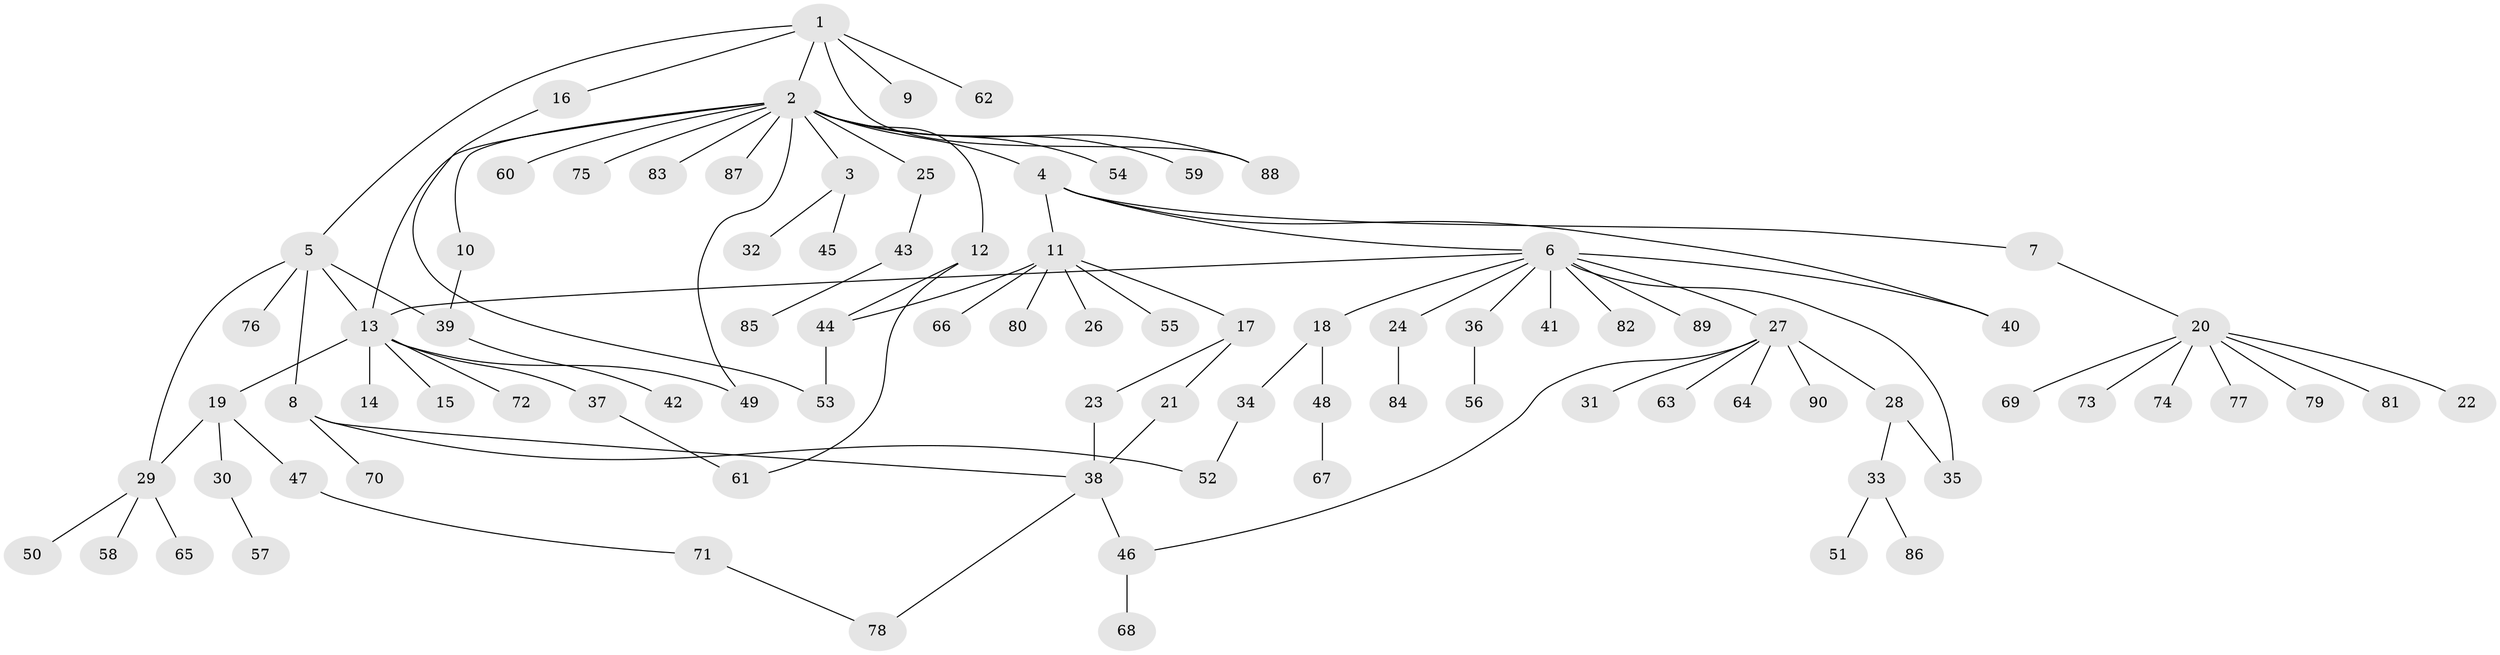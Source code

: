 // original degree distribution, {7: 0.015873015873015872, 17: 0.007936507936507936, 5: 0.015873015873015872, 6: 0.023809523809523808, 12: 0.007936507936507936, 3: 0.07936507936507936, 1: 0.5714285714285714, 2: 0.19047619047619047, 8: 0.015873015873015872, 4: 0.05555555555555555, 10: 0.007936507936507936, 9: 0.007936507936507936}
// Generated by graph-tools (version 1.1) at 2025/50/03/04/25 22:50:20]
// undirected, 90 vertices, 105 edges
graph export_dot {
  node [color=gray90,style=filled];
  1;
  2;
  3;
  4;
  5;
  6;
  7;
  8;
  9;
  10;
  11;
  12;
  13;
  14;
  15;
  16;
  17;
  18;
  19;
  20;
  21;
  22;
  23;
  24;
  25;
  26;
  27;
  28;
  29;
  30;
  31;
  32;
  33;
  34;
  35;
  36;
  37;
  38;
  39;
  40;
  41;
  42;
  43;
  44;
  45;
  46;
  47;
  48;
  49;
  50;
  51;
  52;
  53;
  54;
  55;
  56;
  57;
  58;
  59;
  60;
  61;
  62;
  63;
  64;
  65;
  66;
  67;
  68;
  69;
  70;
  71;
  72;
  73;
  74;
  75;
  76;
  77;
  78;
  79;
  80;
  81;
  82;
  83;
  84;
  85;
  86;
  87;
  88;
  89;
  90;
  1 -- 2 [weight=1.0];
  1 -- 5 [weight=1.0];
  1 -- 9 [weight=1.0];
  1 -- 16 [weight=1.0];
  1 -- 62 [weight=1.0];
  1 -- 88 [weight=1.0];
  2 -- 3 [weight=1.0];
  2 -- 4 [weight=1.0];
  2 -- 10 [weight=1.0];
  2 -- 12 [weight=1.0];
  2 -- 13 [weight=1.0];
  2 -- 25 [weight=1.0];
  2 -- 49 [weight=1.0];
  2 -- 54 [weight=1.0];
  2 -- 59 [weight=1.0];
  2 -- 60 [weight=1.0];
  2 -- 75 [weight=1.0];
  2 -- 83 [weight=1.0];
  2 -- 87 [weight=1.0];
  2 -- 88 [weight=1.0];
  3 -- 32 [weight=1.0];
  3 -- 45 [weight=1.0];
  4 -- 6 [weight=1.0];
  4 -- 7 [weight=1.0];
  4 -- 11 [weight=1.0];
  4 -- 40 [weight=1.0];
  5 -- 8 [weight=1.0];
  5 -- 13 [weight=1.0];
  5 -- 29 [weight=1.0];
  5 -- 39 [weight=1.0];
  5 -- 76 [weight=1.0];
  6 -- 13 [weight=1.0];
  6 -- 18 [weight=1.0];
  6 -- 24 [weight=1.0];
  6 -- 27 [weight=1.0];
  6 -- 35 [weight=1.0];
  6 -- 36 [weight=1.0];
  6 -- 40 [weight=1.0];
  6 -- 41 [weight=1.0];
  6 -- 82 [weight=1.0];
  6 -- 89 [weight=1.0];
  7 -- 20 [weight=1.0];
  8 -- 38 [weight=1.0];
  8 -- 52 [weight=1.0];
  8 -- 70 [weight=1.0];
  10 -- 39 [weight=1.0];
  11 -- 17 [weight=1.0];
  11 -- 26 [weight=1.0];
  11 -- 44 [weight=1.0];
  11 -- 55 [weight=1.0];
  11 -- 66 [weight=1.0];
  11 -- 80 [weight=1.0];
  12 -- 44 [weight=1.0];
  12 -- 61 [weight=1.0];
  13 -- 14 [weight=1.0];
  13 -- 15 [weight=1.0];
  13 -- 19 [weight=1.0];
  13 -- 37 [weight=1.0];
  13 -- 49 [weight=1.0];
  13 -- 72 [weight=1.0];
  16 -- 53 [weight=1.0];
  17 -- 21 [weight=1.0];
  17 -- 23 [weight=1.0];
  18 -- 34 [weight=1.0];
  18 -- 48 [weight=1.0];
  19 -- 29 [weight=1.0];
  19 -- 30 [weight=1.0];
  19 -- 47 [weight=1.0];
  20 -- 22 [weight=1.0];
  20 -- 69 [weight=1.0];
  20 -- 73 [weight=1.0];
  20 -- 74 [weight=1.0];
  20 -- 77 [weight=1.0];
  20 -- 79 [weight=1.0];
  20 -- 81 [weight=1.0];
  21 -- 38 [weight=1.0];
  23 -- 38 [weight=1.0];
  24 -- 84 [weight=1.0];
  25 -- 43 [weight=1.0];
  27 -- 28 [weight=1.0];
  27 -- 31 [weight=1.0];
  27 -- 46 [weight=1.0];
  27 -- 63 [weight=1.0];
  27 -- 64 [weight=1.0];
  27 -- 90 [weight=1.0];
  28 -- 33 [weight=1.0];
  28 -- 35 [weight=1.0];
  29 -- 50 [weight=1.0];
  29 -- 58 [weight=1.0];
  29 -- 65 [weight=1.0];
  30 -- 57 [weight=1.0];
  33 -- 51 [weight=1.0];
  33 -- 86 [weight=1.0];
  34 -- 52 [weight=1.0];
  36 -- 56 [weight=1.0];
  37 -- 61 [weight=1.0];
  38 -- 46 [weight=1.0];
  38 -- 78 [weight=1.0];
  39 -- 42 [weight=1.0];
  43 -- 85 [weight=1.0];
  44 -- 53 [weight=1.0];
  46 -- 68 [weight=1.0];
  47 -- 71 [weight=1.0];
  48 -- 67 [weight=1.0];
  71 -- 78 [weight=1.0];
}
